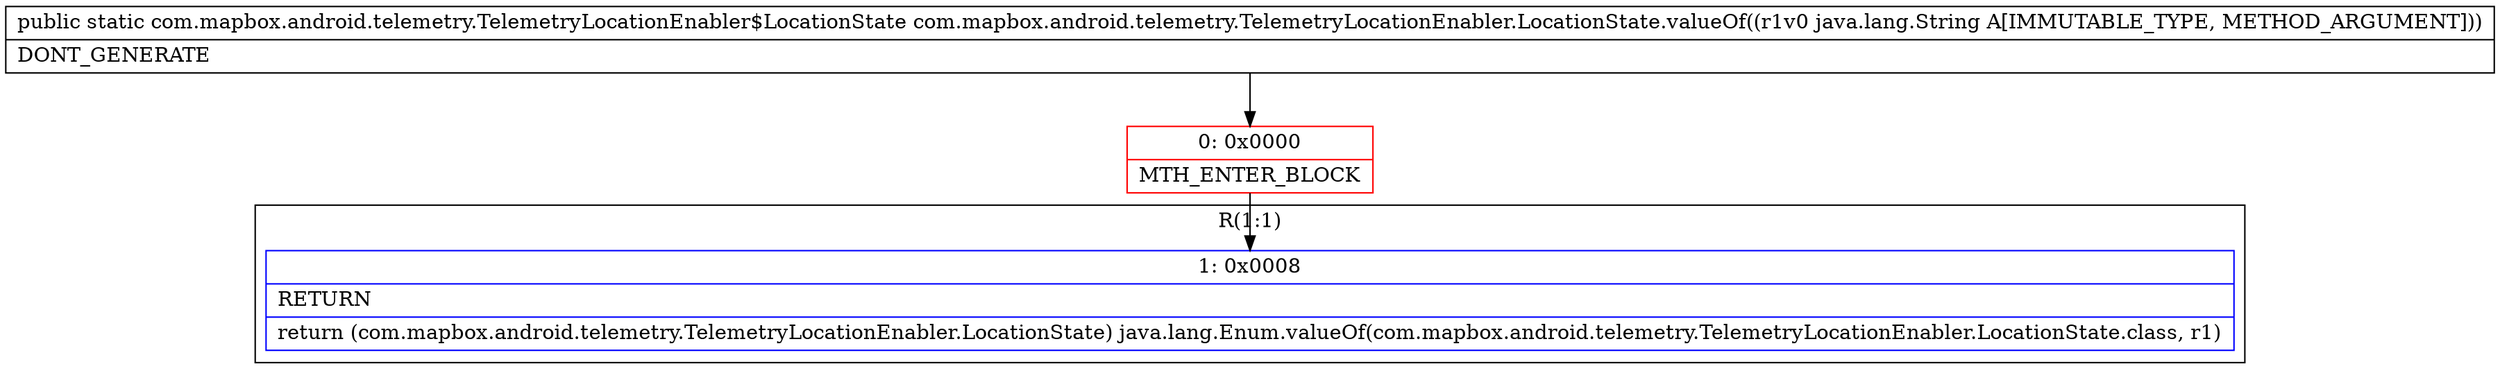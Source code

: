 digraph "CFG forcom.mapbox.android.telemetry.TelemetryLocationEnabler.LocationState.valueOf(Ljava\/lang\/String;)Lcom\/mapbox\/android\/telemetry\/TelemetryLocationEnabler$LocationState;" {
subgraph cluster_Region_2012315803 {
label = "R(1:1)";
node [shape=record,color=blue];
Node_1 [shape=record,label="{1\:\ 0x0008|RETURN\l|return (com.mapbox.android.telemetry.TelemetryLocationEnabler.LocationState) java.lang.Enum.valueOf(com.mapbox.android.telemetry.TelemetryLocationEnabler.LocationState.class, r1)\l}"];
}
Node_0 [shape=record,color=red,label="{0\:\ 0x0000|MTH_ENTER_BLOCK\l}"];
MethodNode[shape=record,label="{public static com.mapbox.android.telemetry.TelemetryLocationEnabler$LocationState com.mapbox.android.telemetry.TelemetryLocationEnabler.LocationState.valueOf((r1v0 java.lang.String A[IMMUTABLE_TYPE, METHOD_ARGUMENT]))  | DONT_GENERATE\l}"];
MethodNode -> Node_0;
Node_0 -> Node_1;
}

